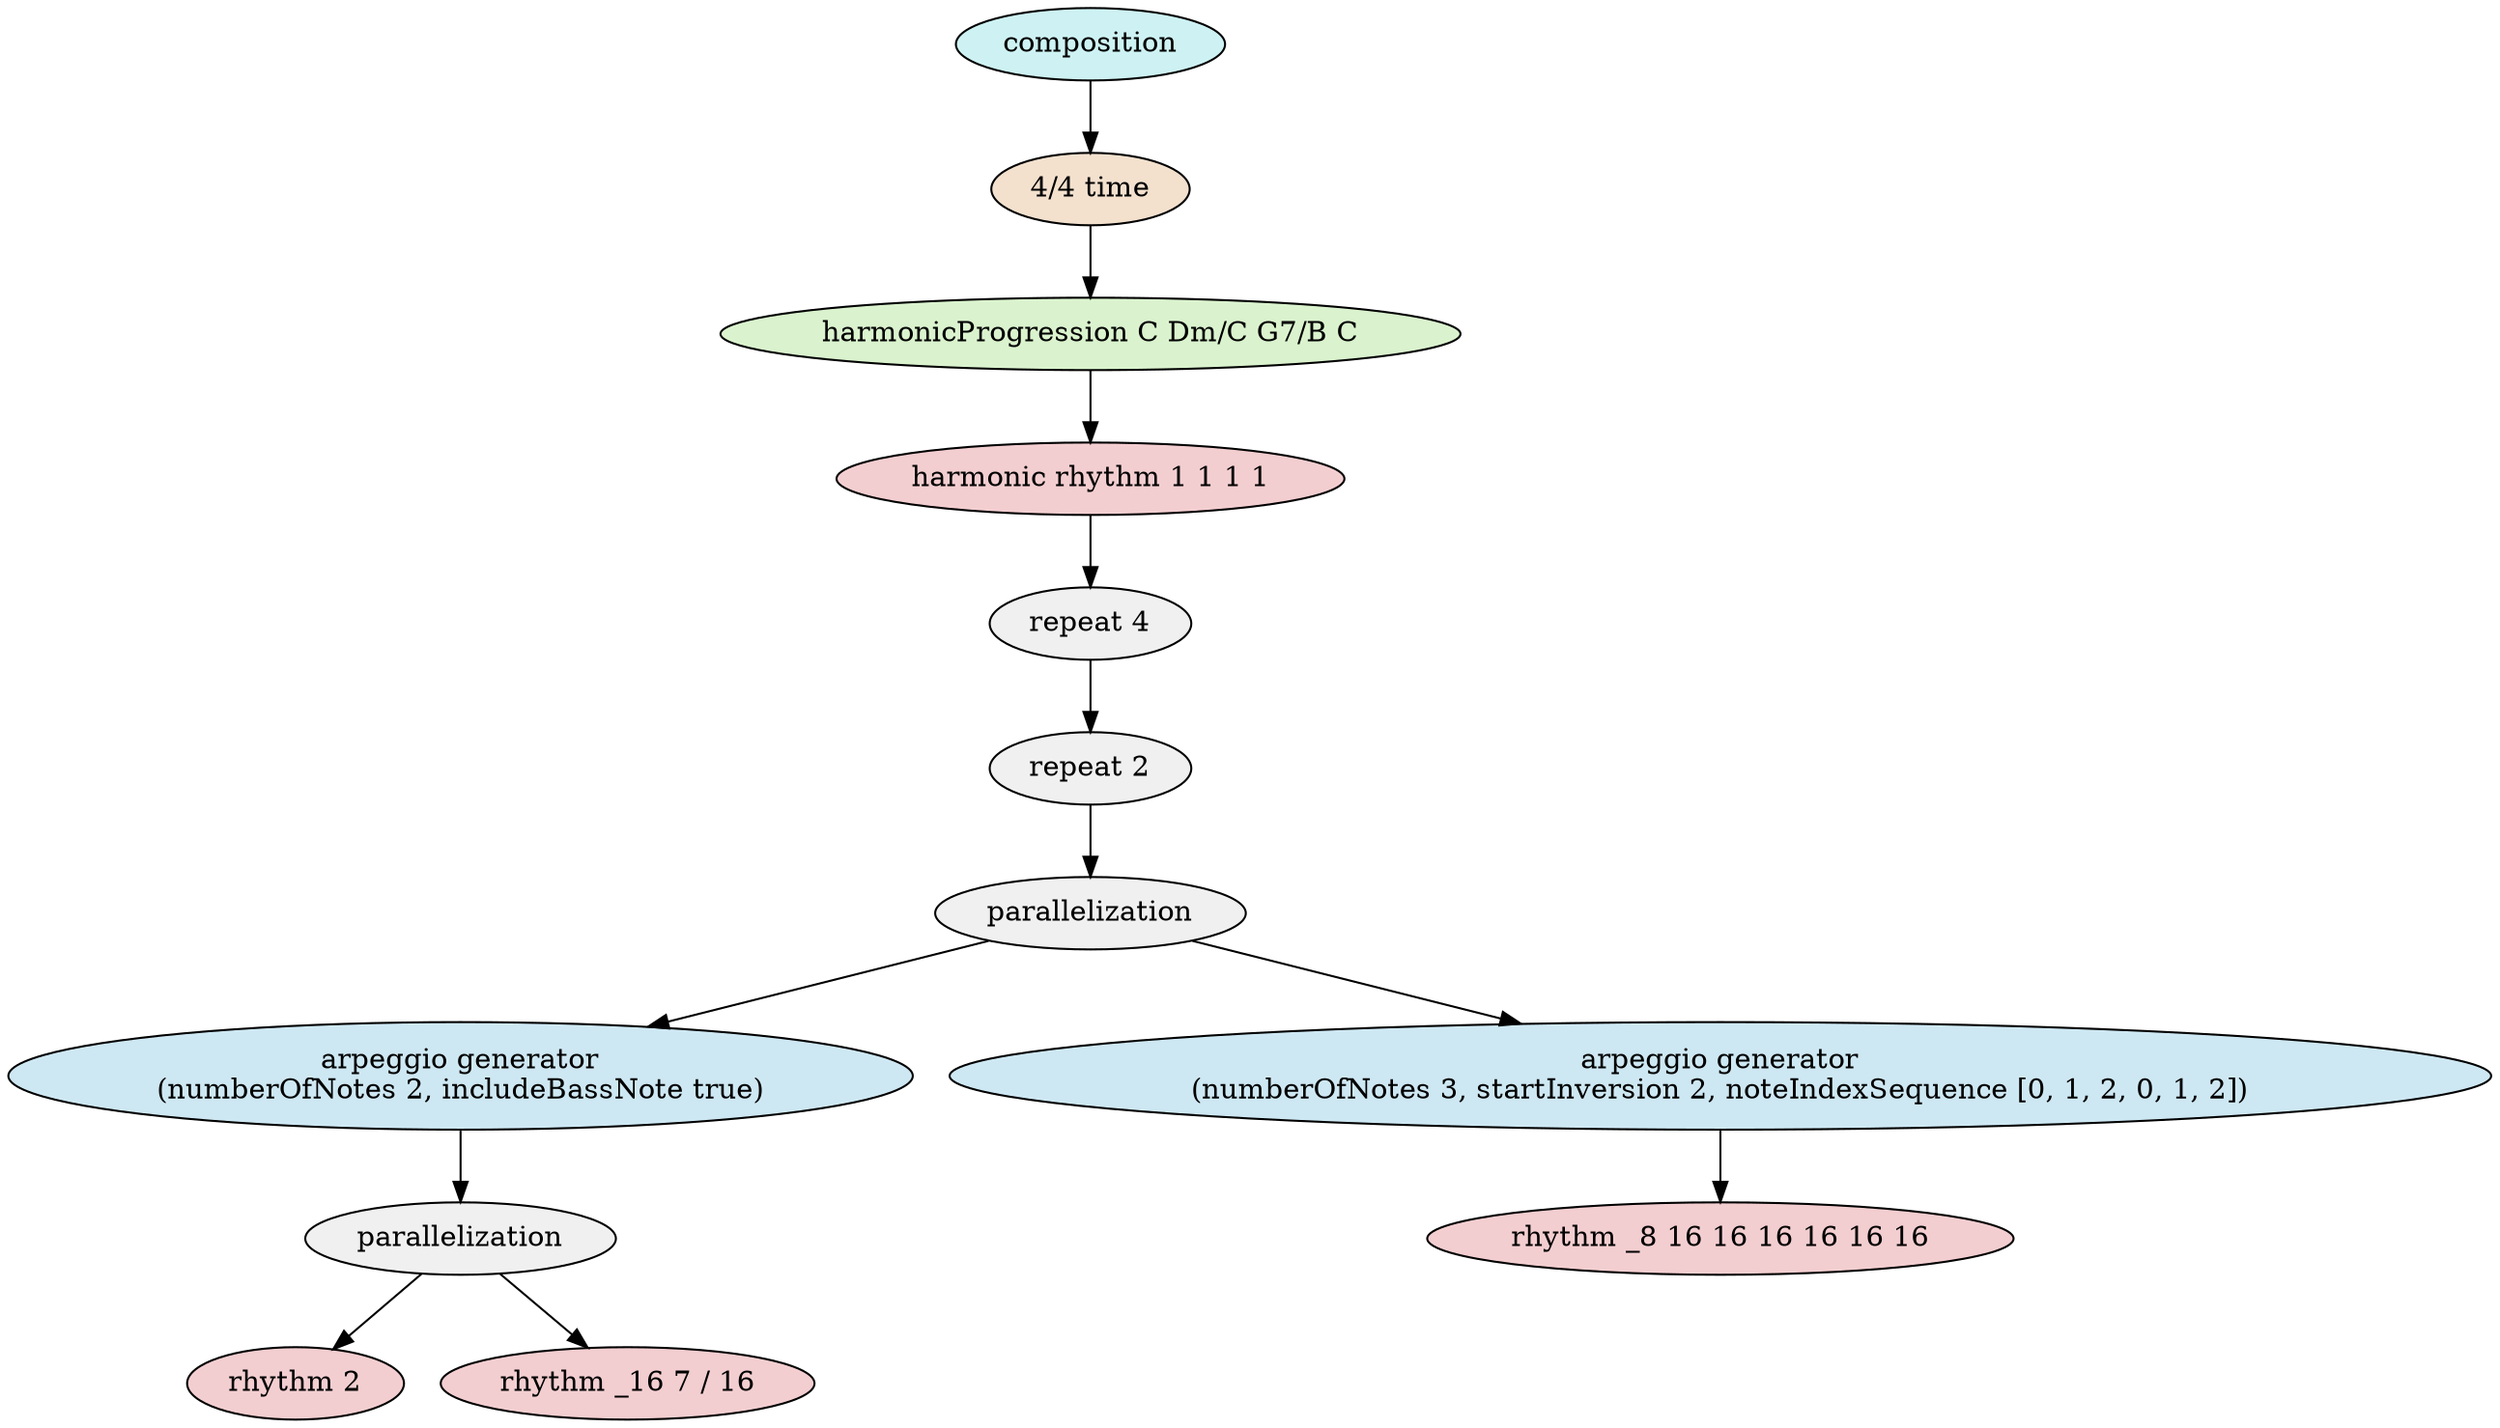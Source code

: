 digraph compositionModel {
    graph [ordering="out"];
    n0 [fillcolor="#cef2f3",style="filled",label="composition"];
    n1 [fillcolor="#f3e1ce",style="filled",label="4/4 time"];
    n0 -> n1;
    n2 [fillcolor="#daf3ce",style="filled",label="harmonicProgression C Dm/C G7/B C"];
    n1 -> n2;
    n3 [fillcolor="#f3ced0",style="filled",label="harmonic rhythm 1 1 1 1"];
    n2 -> n3;
    n4 [fillcolor="#f0f0f0",style="filled",label="repeat 4"];
    n3 -> n4;
    n5 [fillcolor="#f0f0f0",style="filled",label="repeat 2"];
    n4 -> n5;
    n6 [fillcolor="#f0f0f0",style="filled",label="parallelization"];
    n5 -> n6;
    n7 [fillcolor="#cee8f3",style="filled",label="arpeggio generator
(numberOfNotes 2, includeBassNote true)"];
    n6 -> n7;
    n8 [fillcolor="#f0f0f0",style="filled",label="parallelization"];
    n7 -> n8;
    n9 [fillcolor="#f3ced0",style="filled",label="rhythm 2"];
    n8 -> n9;
    n10 [fillcolor="#f3ced0",style="filled",label="rhythm _16 7 / 16"];
    n8 -> n10;
    n11 [fillcolor="#cee8f3",style="filled",label="arpeggio generator
(numberOfNotes 3, startInversion 2, noteIndexSequence [0, 1, 2, 0, 1, 2])"];
    n6 -> n11;
    n12 [fillcolor="#f3ced0",style="filled",label="rhythm _8 16 16 16 16 16 16"];
    n11 -> n12;
}